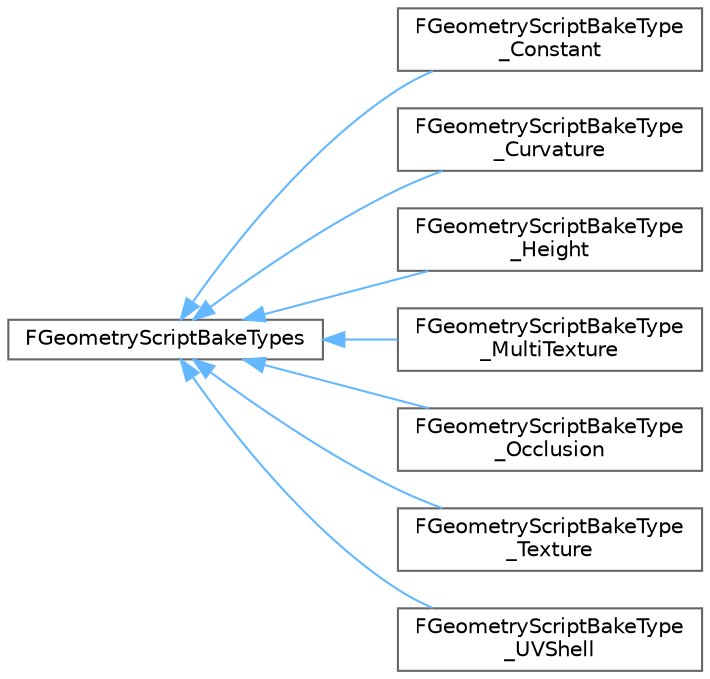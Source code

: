 digraph "Graphical Class Hierarchy"
{
 // INTERACTIVE_SVG=YES
 // LATEX_PDF_SIZE
  bgcolor="transparent";
  edge [fontname=Helvetica,fontsize=10,labelfontname=Helvetica,labelfontsize=10];
  node [fontname=Helvetica,fontsize=10,shape=box,height=0.2,width=0.4];
  rankdir="LR";
  Node0 [id="Node000000",label="FGeometryScriptBakeTypes",height=0.2,width=0.4,color="grey40", fillcolor="white", style="filled",URL="$dd/d42/structFGeometryScriptBakeTypes.html",tooltip=" "];
  Node0 -> Node1 [id="edge4017_Node000000_Node000001",dir="back",color="steelblue1",style="solid",tooltip=" "];
  Node1 [id="Node000001",label="FGeometryScriptBakeType\l_Constant",height=0.2,width=0.4,color="grey40", fillcolor="white", style="filled",URL="$d0/d63/structFGeometryScriptBakeType__Constant.html",tooltip=" "];
  Node0 -> Node2 [id="edge4018_Node000000_Node000002",dir="back",color="steelblue1",style="solid",tooltip=" "];
  Node2 [id="Node000002",label="FGeometryScriptBakeType\l_Curvature",height=0.2,width=0.4,color="grey40", fillcolor="white", style="filled",URL="$d8/d6a/structFGeometryScriptBakeType__Curvature.html",tooltip=" "];
  Node0 -> Node3 [id="edge4019_Node000000_Node000003",dir="back",color="steelblue1",style="solid",tooltip=" "];
  Node3 [id="Node000003",label="FGeometryScriptBakeType\l_Height",height=0.2,width=0.4,color="grey40", fillcolor="white", style="filled",URL="$d2/de9/structFGeometryScriptBakeType__Height.html",tooltip=" "];
  Node0 -> Node4 [id="edge4020_Node000000_Node000004",dir="back",color="steelblue1",style="solid",tooltip=" "];
  Node4 [id="Node000004",label="FGeometryScriptBakeType\l_MultiTexture",height=0.2,width=0.4,color="grey40", fillcolor="white", style="filled",URL="$d6/ddb/structFGeometryScriptBakeType__MultiTexture.html",tooltip=" "];
  Node0 -> Node5 [id="edge4021_Node000000_Node000005",dir="back",color="steelblue1",style="solid",tooltip=" "];
  Node5 [id="Node000005",label="FGeometryScriptBakeType\l_Occlusion",height=0.2,width=0.4,color="grey40", fillcolor="white", style="filled",URL="$db/d53/structFGeometryScriptBakeType__Occlusion.html",tooltip=" "];
  Node0 -> Node6 [id="edge4022_Node000000_Node000006",dir="back",color="steelblue1",style="solid",tooltip=" "];
  Node6 [id="Node000006",label="FGeometryScriptBakeType\l_Texture",height=0.2,width=0.4,color="grey40", fillcolor="white", style="filled",URL="$d2/df7/structFGeometryScriptBakeType__Texture.html",tooltip=" "];
  Node0 -> Node7 [id="edge4023_Node000000_Node000007",dir="back",color="steelblue1",style="solid",tooltip=" "];
  Node7 [id="Node000007",label="FGeometryScriptBakeType\l_UVShell",height=0.2,width=0.4,color="grey40", fillcolor="white", style="filled",URL="$dd/d66/structFGeometryScriptBakeType__UVShell.html",tooltip=" "];
}

